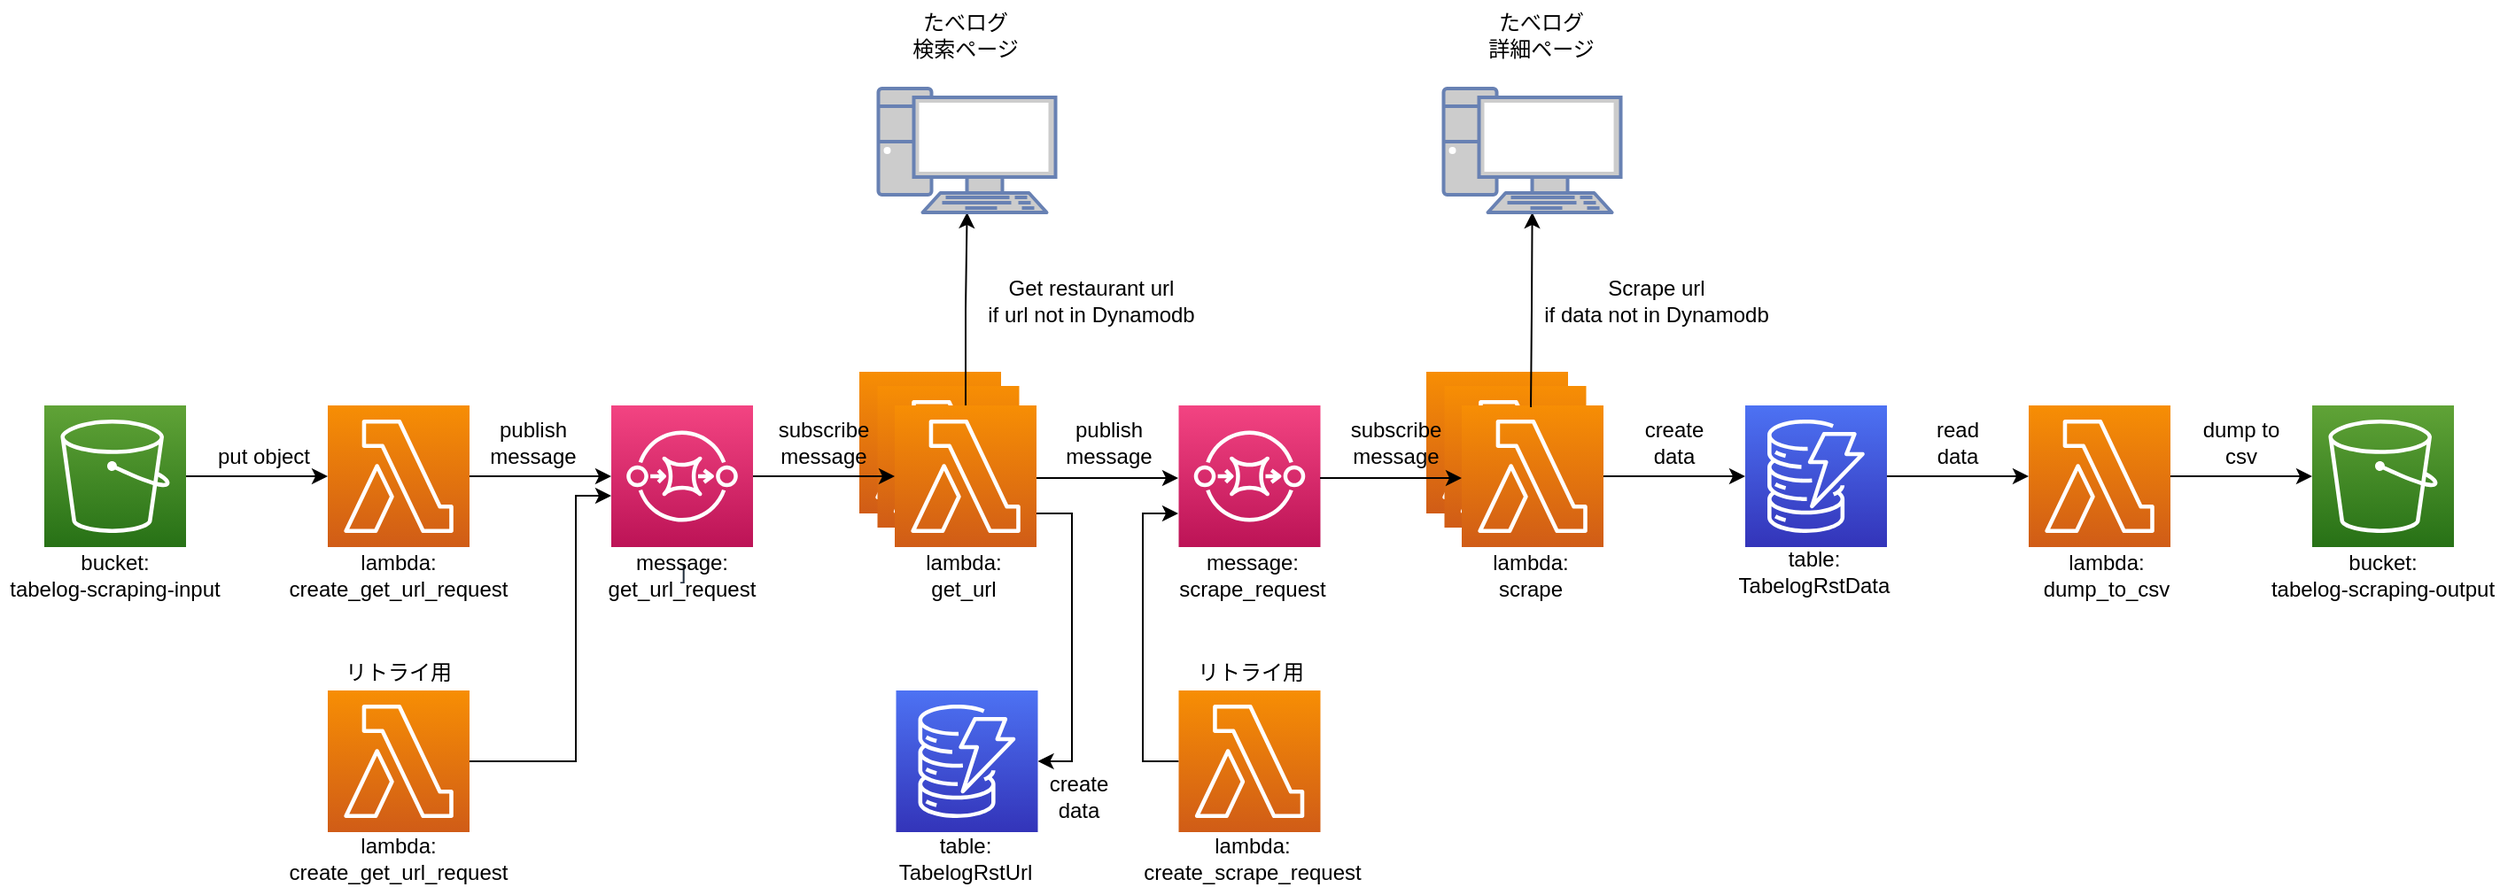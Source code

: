 <mxfile version="14.1.8" type="device"><diagram id="gE0Pvq6CPfW7kwYf1Fh8" name="ページ1"><mxGraphModel dx="1305" dy="808" grid="1" gridSize="10" guides="1" tooltips="1" connect="1" arrows="1" fold="1" page="1" pageScale="1" pageWidth="827" pageHeight="1169" math="0" shadow="0"><root><mxCell id="0"/><mxCell id="1" parent="0"/><mxCell id="PeXJZuqW35B4LDWu3843-22" value="" style="outlineConnect=0;fontColor=#232F3E;gradientColor=#F78E04;gradientDirection=north;fillColor=#D05C17;strokeColor=#ffffff;dashed=0;verticalLabelPosition=bottom;verticalAlign=top;align=center;html=1;fontSize=12;fontStyle=0;aspect=fixed;shape=mxgraph.aws4.resourceIcon;resIcon=mxgraph.aws4.lambda;" parent="1" vertex="1"><mxGeometry x="500" y="300" width="80" height="80" as="geometry"/></mxCell><mxCell id="PeXJZuqW35B4LDWu3843-21" value="" style="outlineConnect=0;fontColor=#232F3E;gradientColor=#F78E04;gradientDirection=north;fillColor=#D05C17;strokeColor=#ffffff;dashed=0;verticalLabelPosition=bottom;verticalAlign=top;align=center;html=1;fontSize=12;fontStyle=0;aspect=fixed;shape=mxgraph.aws4.resourceIcon;resIcon=mxgraph.aws4.lambda;" parent="1" vertex="1"><mxGeometry x="510.25" y="308" width="80" height="80" as="geometry"/></mxCell><mxCell id="PeXJZuqW35B4LDWu3843-13" value="" style="edgeStyle=orthogonalEdgeStyle;rounded=0;orthogonalLoop=1;jettySize=auto;html=1;" parent="1" source="PeXJZuqW35B4LDWu3843-1" target="PeXJZuqW35B4LDWu3843-3" edge="1"><mxGeometry relative="1" as="geometry"/></mxCell><mxCell id="PeXJZuqW35B4LDWu3843-1" value="" style="outlineConnect=0;fontColor=#232F3E;gradientColor=#F78E04;gradientDirection=north;fillColor=#D05C17;strokeColor=#ffffff;dashed=0;verticalLabelPosition=bottom;verticalAlign=top;align=center;html=1;fontSize=12;fontStyle=0;aspect=fixed;shape=mxgraph.aws4.resourceIcon;resIcon=mxgraph.aws4.lambda;" parent="1" vertex="1"><mxGeometry x="200" y="319" width="80" height="80" as="geometry"/></mxCell><mxCell id="Vk_Vjpfj3w23uDaVhfLg-26" style="edgeStyle=orthogonalEdgeStyle;rounded=0;orthogonalLoop=1;jettySize=auto;html=1;" edge="1" parent="1" source="PeXJZuqW35B4LDWu3843-15" target="PeXJZuqW35B4LDWu3843-2"><mxGeometry relative="1" as="geometry"><mxPoint x="630" y="500" as="targetPoint"/><mxPoint x="610" y="380" as="sourcePoint"/><Array as="points"><mxPoint x="620" y="380"/><mxPoint x="620" y="520"/></Array></mxGeometry></mxCell><mxCell id="PeXJZuqW35B4LDWu3843-2" value="" style="outlineConnect=0;fontColor=#232F3E;gradientColor=#4D72F3;gradientDirection=north;fillColor=#3334B9;strokeColor=#ffffff;dashed=0;verticalLabelPosition=bottom;verticalAlign=top;align=center;html=1;fontSize=12;fontStyle=0;aspect=fixed;shape=mxgraph.aws4.resourceIcon;resIcon=mxgraph.aws4.dynamodb;" parent="1" vertex="1"><mxGeometry x="520.75" y="480" width="80" height="80" as="geometry"/></mxCell><mxCell id="PeXJZuqW35B4LDWu3843-18" value="" style="edgeStyle=orthogonalEdgeStyle;rounded=0;orthogonalLoop=1;jettySize=auto;html=1;" parent="1" source="PeXJZuqW35B4LDWu3843-3" target="PeXJZuqW35B4LDWu3843-15" edge="1"><mxGeometry relative="1" as="geometry"/></mxCell><mxCell id="PeXJZuqW35B4LDWu3843-3" value="]" style="outlineConnect=0;fontColor=#232F3E;gradientColor=#F34482;gradientDirection=north;fillColor=#BC1356;strokeColor=#ffffff;dashed=0;verticalLabelPosition=bottom;verticalAlign=top;align=center;html=1;fontSize=12;fontStyle=0;aspect=fixed;shape=mxgraph.aws4.resourceIcon;resIcon=mxgraph.aws4.sqs;" parent="1" vertex="1"><mxGeometry x="360" y="319" width="80" height="80" as="geometry"/></mxCell><mxCell id="PeXJZuqW35B4LDWu3843-5" value="" style="edgeStyle=orthogonalEdgeStyle;rounded=0;orthogonalLoop=1;jettySize=auto;html=1;" parent="1" source="PeXJZuqW35B4LDWu3843-4" target="PeXJZuqW35B4LDWu3843-1" edge="1"><mxGeometry relative="1" as="geometry"/></mxCell><mxCell id="PeXJZuqW35B4LDWu3843-4" value="" style="outlineConnect=0;fontColor=#232F3E;gradientColor=#60A337;gradientDirection=north;fillColor=#277116;strokeColor=#ffffff;dashed=0;verticalLabelPosition=bottom;verticalAlign=top;align=center;html=1;fontSize=12;fontStyle=0;aspect=fixed;shape=mxgraph.aws4.resourceIcon;resIcon=mxgraph.aws4.s3;" parent="1" vertex="1"><mxGeometry x="40" y="319" width="80" height="80" as="geometry"/></mxCell><mxCell id="PeXJZuqW35B4LDWu3843-6" value="put object" style="text;html=1;strokeColor=none;fillColor=none;align=center;verticalAlign=middle;whiteSpace=wrap;rounded=0;" parent="1" vertex="1"><mxGeometry x="134.25" y="338" width="60" height="20" as="geometry"/></mxCell><mxCell id="PeXJZuqW35B4LDWu3843-9" value="bucket: &lt;br&gt;tabelog-scraping-input" style="text;html=1;strokeColor=none;fillColor=none;align=center;verticalAlign=middle;whiteSpace=wrap;rounded=0;" parent="1" vertex="1"><mxGeometry x="15" y="400" width="130" height="30" as="geometry"/></mxCell><mxCell id="PeXJZuqW35B4LDWu3843-12" value="lambda: &lt;br&gt;create_get_url_request" style="text;html=1;strokeColor=none;fillColor=none;align=center;verticalAlign=middle;whiteSpace=wrap;rounded=0;" parent="1" vertex="1"><mxGeometry x="194.25" y="400" width="91.5" height="30" as="geometry"/></mxCell><mxCell id="PeXJZuqW35B4LDWu3843-14" value="publish&lt;br&gt;message" style="text;html=1;strokeColor=none;fillColor=none;align=center;verticalAlign=middle;whiteSpace=wrap;rounded=0;" parent="1" vertex="1"><mxGeometry x="285.75" y="330" width="60" height="20" as="geometry"/></mxCell><mxCell id="Vk_Vjpfj3w23uDaVhfLg-6" value="" style="edgeStyle=orthogonalEdgeStyle;rounded=0;orthogonalLoop=1;jettySize=auto;html=1;" edge="1" parent="1" source="PeXJZuqW35B4LDWu3843-15" target="Vk_Vjpfj3w23uDaVhfLg-1"><mxGeometry relative="1" as="geometry"/></mxCell><mxCell id="PeXJZuqW35B4LDWu3843-15" value="" style="outlineConnect=0;fontColor=#232F3E;gradientColor=#F78E04;gradientDirection=north;fillColor=#D05C17;strokeColor=#ffffff;dashed=0;verticalLabelPosition=bottom;verticalAlign=top;align=center;html=1;fontSize=12;fontStyle=0;aspect=fixed;shape=mxgraph.aws4.resourceIcon;resIcon=mxgraph.aws4.lambda;" parent="1" vertex="1"><mxGeometry x="520" y="319" width="80" height="80" as="geometry"/></mxCell><mxCell id="PeXJZuqW35B4LDWu3843-16" value="message:&lt;br&gt;get_url_request" style="text;html=1;strokeColor=none;fillColor=none;align=center;verticalAlign=middle;whiteSpace=wrap;rounded=0;" parent="1" vertex="1"><mxGeometry x="354.25" y="400" width="91.5" height="30" as="geometry"/></mxCell><mxCell id="PeXJZuqW35B4LDWu3843-19" value="subscribe message" style="text;html=1;strokeColor=none;fillColor=none;align=center;verticalAlign=middle;whiteSpace=wrap;rounded=0;" parent="1" vertex="1"><mxGeometry x="450.25" y="330" width="60" height="20" as="geometry"/></mxCell><mxCell id="PeXJZuqW35B4LDWu3843-17" value="lambda: &lt;br&gt;get_url" style="text;html=1;strokeColor=none;fillColor=none;align=center;verticalAlign=middle;whiteSpace=wrap;rounded=0;" parent="1" vertex="1"><mxGeometry x="513.25" y="400" width="91.5" height="30" as="geometry"/></mxCell><mxCell id="PeXJZuqW35B4LDWu3843-23" value="" style="edgeStyle=orthogonalEdgeStyle;rounded=0;orthogonalLoop=1;jettySize=auto;html=1;" parent="1" edge="1"><mxGeometry relative="1" as="geometry"><mxPoint x="600" y="360" as="sourcePoint"/><mxPoint x="680" y="360" as="targetPoint"/></mxGeometry></mxCell><mxCell id="PeXJZuqW35B4LDWu3843-24" value="create&lt;br&gt;data" style="text;html=1;strokeColor=none;fillColor=none;align=center;verticalAlign=middle;whiteSpace=wrap;rounded=0;" parent="1" vertex="1"><mxGeometry x="594" y="530" width="60" height="20" as="geometry"/></mxCell><mxCell id="PeXJZuqW35B4LDWu3843-25" value="" style="outlineConnect=0;fontColor=#232F3E;gradientColor=#F78E04;gradientDirection=north;fillColor=#D05C17;strokeColor=#ffffff;dashed=0;verticalLabelPosition=bottom;verticalAlign=top;align=center;html=1;fontSize=12;fontStyle=0;aspect=fixed;shape=mxgraph.aws4.resourceIcon;resIcon=mxgraph.aws4.lambda;" parent="1" vertex="1"><mxGeometry x="820" y="300" width="80" height="80" as="geometry"/></mxCell><mxCell id="PeXJZuqW35B4LDWu3843-26" value="" style="outlineConnect=0;fontColor=#232F3E;gradientColor=#F78E04;gradientDirection=north;fillColor=#D05C17;strokeColor=#ffffff;dashed=0;verticalLabelPosition=bottom;verticalAlign=top;align=center;html=1;fontSize=12;fontStyle=0;aspect=fixed;shape=mxgraph.aws4.resourceIcon;resIcon=mxgraph.aws4.lambda;" parent="1" vertex="1"><mxGeometry x="830.25" y="308" width="80" height="80" as="geometry"/></mxCell><mxCell id="PeXJZuqW35B4LDWu3843-27" value="" style="outlineConnect=0;fontColor=#232F3E;gradientColor=#F78E04;gradientDirection=north;fillColor=#D05C17;strokeColor=#ffffff;dashed=0;verticalLabelPosition=bottom;verticalAlign=top;align=center;html=1;fontSize=12;fontStyle=0;aspect=fixed;shape=mxgraph.aws4.resourceIcon;resIcon=mxgraph.aws4.lambda;" parent="1" vertex="1"><mxGeometry x="840" y="319" width="80" height="80" as="geometry"/></mxCell><mxCell id="PeXJZuqW35B4LDWu3843-28" value="lambda: &lt;br&gt;scrape" style="text;html=1;strokeColor=none;fillColor=none;align=center;verticalAlign=middle;whiteSpace=wrap;rounded=0;" parent="1" vertex="1"><mxGeometry x="833.25" y="400" width="91.5" height="30" as="geometry"/></mxCell><mxCell id="PeXJZuqW35B4LDWu3843-29" value="table: &lt;br&gt;TabelogRstUrl" style="text;html=1;strokeColor=none;fillColor=none;align=center;verticalAlign=middle;whiteSpace=wrap;rounded=0;" parent="1" vertex="1"><mxGeometry x="494.99" y="560" width="130" height="30" as="geometry"/></mxCell><mxCell id="PeXJZuqW35B4LDWu3843-32" value="" style="outlineConnect=0;fontColor=#232F3E;gradientColor=#4D72F3;gradientDirection=north;fillColor=#3334B9;strokeColor=#ffffff;dashed=0;verticalLabelPosition=bottom;verticalAlign=top;align=center;html=1;fontSize=12;fontStyle=0;aspect=fixed;shape=mxgraph.aws4.resourceIcon;resIcon=mxgraph.aws4.dynamodb;" parent="1" vertex="1"><mxGeometry x="1000" y="319" width="80" height="80" as="geometry"/></mxCell><mxCell id="PeXJZuqW35B4LDWu3843-33" value="" style="edgeStyle=orthogonalEdgeStyle;rounded=0;orthogonalLoop=1;jettySize=auto;html=1;" parent="1" edge="1"><mxGeometry relative="1" as="geometry"><mxPoint x="920" y="359" as="sourcePoint"/><mxPoint x="1000" y="359" as="targetPoint"/></mxGeometry></mxCell><mxCell id="PeXJZuqW35B4LDWu3843-34" value="create&lt;br&gt;data" style="text;html=1;strokeColor=none;fillColor=none;align=center;verticalAlign=middle;whiteSpace=wrap;rounded=0;" parent="1" vertex="1"><mxGeometry x="929.76" y="330" width="60" height="20" as="geometry"/></mxCell><mxCell id="PeXJZuqW35B4LDWu3843-35" value="table: &lt;br&gt;TabelogRstData" style="text;html=1;strokeColor=none;fillColor=none;align=center;verticalAlign=middle;whiteSpace=wrap;rounded=0;" parent="1" vertex="1"><mxGeometry x="974" y="398" width="130" height="30" as="geometry"/></mxCell><mxCell id="Vk_Vjpfj3w23uDaVhfLg-1" value="" style="fontColor=#0066CC;verticalAlign=top;verticalLabelPosition=bottom;labelPosition=center;align=center;html=1;outlineConnect=0;fillColor=#CCCCCC;strokeColor=#6881B3;gradientColor=none;gradientDirection=north;strokeWidth=2;shape=mxgraph.networks.pc;" vertex="1" parent="1"><mxGeometry x="510.75" y="140" width="100" height="70" as="geometry"/></mxCell><mxCell id="Vk_Vjpfj3w23uDaVhfLg-4" value="たべログ&lt;br&gt;検索ページ" style="text;html=1;strokeColor=none;fillColor=none;align=center;verticalAlign=middle;whiteSpace=wrap;rounded=0;" vertex="1" parent="1"><mxGeometry x="504.87" y="90" width="110.25" height="40" as="geometry"/></mxCell><mxCell id="Vk_Vjpfj3w23uDaVhfLg-7" value="" style="edgeStyle=orthogonalEdgeStyle;rounded=0;orthogonalLoop=1;jettySize=auto;html=1;" edge="1" parent="1" target="Vk_Vjpfj3w23uDaVhfLg-8"><mxGeometry relative="1" as="geometry"><mxPoint x="879.01" y="320" as="sourcePoint"/></mxGeometry></mxCell><mxCell id="Vk_Vjpfj3w23uDaVhfLg-8" value="" style="fontColor=#0066CC;verticalAlign=top;verticalLabelPosition=bottom;labelPosition=center;align=center;html=1;outlineConnect=0;fillColor=#CCCCCC;strokeColor=#6881B3;gradientColor=none;gradientDirection=north;strokeWidth=2;shape=mxgraph.networks.pc;" vertex="1" parent="1"><mxGeometry x="829.76" y="140" width="100" height="70" as="geometry"/></mxCell><mxCell id="Vk_Vjpfj3w23uDaVhfLg-10" value="たべログ&lt;br&gt;詳細ページ" style="text;html=1;strokeColor=none;fillColor=none;align=center;verticalAlign=middle;whiteSpace=wrap;rounded=0;" vertex="1" parent="1"><mxGeometry x="829.76" y="90" width="110.25" height="40" as="geometry"/></mxCell><mxCell id="Vk_Vjpfj3w23uDaVhfLg-11" value="Get restaurant url &lt;br&gt;if url not in Dynamodb" style="text;html=1;strokeColor=none;fillColor=none;align=center;verticalAlign=middle;whiteSpace=wrap;rounded=0;" vertex="1" parent="1"><mxGeometry x="560.5" y="240" width="139.5" height="40" as="geometry"/></mxCell><mxCell id="Vk_Vjpfj3w23uDaVhfLg-12" value="" style="outlineConnect=0;fontColor=#232F3E;gradientColor=#F34482;gradientDirection=north;fillColor=#BC1356;strokeColor=#ffffff;dashed=0;verticalLabelPosition=bottom;verticalAlign=top;align=center;html=1;fontSize=12;fontStyle=0;aspect=fixed;shape=mxgraph.aws4.resourceIcon;resIcon=mxgraph.aws4.sqs;" vertex="1" parent="1"><mxGeometry x="680.25" y="319" width="80" height="80" as="geometry"/></mxCell><mxCell id="Vk_Vjpfj3w23uDaVhfLg-16" style="edgeStyle=orthogonalEdgeStyle;rounded=0;orthogonalLoop=1;jettySize=auto;html=1;" edge="1" parent="1" source="Vk_Vjpfj3w23uDaVhfLg-13" target="PeXJZuqW35B4LDWu3843-3"><mxGeometry relative="1" as="geometry"><mxPoint x="320" y="360" as="targetPoint"/><Array as="points"><mxPoint x="340" y="520"/><mxPoint x="340" y="370"/></Array></mxGeometry></mxCell><mxCell id="Vk_Vjpfj3w23uDaVhfLg-13" value="" style="outlineConnect=0;fontColor=#232F3E;gradientColor=#F78E04;gradientDirection=north;fillColor=#D05C17;strokeColor=#ffffff;dashed=0;verticalLabelPosition=bottom;verticalAlign=top;align=center;html=1;fontSize=12;fontStyle=0;aspect=fixed;shape=mxgraph.aws4.resourceIcon;resIcon=mxgraph.aws4.lambda;" vertex="1" parent="1"><mxGeometry x="200" y="480" width="80" height="80" as="geometry"/></mxCell><mxCell id="Vk_Vjpfj3w23uDaVhfLg-14" value="lambda: &lt;br&gt;create_get_url_request" style="text;html=1;strokeColor=none;fillColor=none;align=center;verticalAlign=middle;whiteSpace=wrap;rounded=0;" vertex="1" parent="1"><mxGeometry x="194.25" y="560" width="91.5" height="30" as="geometry"/></mxCell><mxCell id="Vk_Vjpfj3w23uDaVhfLg-15" value="リトライ用" style="text;html=1;strokeColor=none;fillColor=none;align=center;verticalAlign=middle;whiteSpace=wrap;rounded=0;" vertex="1" parent="1"><mxGeometry x="184.87" y="450" width="110.25" height="40" as="geometry"/></mxCell><mxCell id="Vk_Vjpfj3w23uDaVhfLg-30" value="" style="edgeStyle=orthogonalEdgeStyle;rounded=0;orthogonalLoop=1;jettySize=auto;html=1;" edge="1" parent="1" source="Vk_Vjpfj3w23uDaVhfLg-17"><mxGeometry relative="1" as="geometry"><mxPoint x="680" y="380" as="targetPoint"/><Array as="points"><mxPoint x="660" y="520"/><mxPoint x="660" y="380"/></Array></mxGeometry></mxCell><mxCell id="Vk_Vjpfj3w23uDaVhfLg-17" value="" style="outlineConnect=0;fontColor=#232F3E;gradientColor=#F78E04;gradientDirection=north;fillColor=#D05C17;strokeColor=#ffffff;dashed=0;verticalLabelPosition=bottom;verticalAlign=top;align=center;html=1;fontSize=12;fontStyle=0;aspect=fixed;shape=mxgraph.aws4.resourceIcon;resIcon=mxgraph.aws4.lambda;" vertex="1" parent="1"><mxGeometry x="680.25" y="480" width="80" height="80" as="geometry"/></mxCell><mxCell id="Vk_Vjpfj3w23uDaVhfLg-18" value="lambda: &lt;br&gt;create_scrape_request" style="text;html=1;strokeColor=none;fillColor=none;align=center;verticalAlign=middle;whiteSpace=wrap;rounded=0;" vertex="1" parent="1"><mxGeometry x="675.5" y="560" width="91.5" height="30" as="geometry"/></mxCell><mxCell id="Vk_Vjpfj3w23uDaVhfLg-21" value="message:&lt;br&gt;scrape_request" style="text;html=1;strokeColor=none;fillColor=none;align=center;verticalAlign=middle;whiteSpace=wrap;rounded=0;" vertex="1" parent="1"><mxGeometry x="675.5" y="400" width="91.5" height="30" as="geometry"/></mxCell><mxCell id="Vk_Vjpfj3w23uDaVhfLg-22" value="" style="edgeStyle=orthogonalEdgeStyle;rounded=0;orthogonalLoop=1;jettySize=auto;html=1;" edge="1" parent="1"><mxGeometry relative="1" as="geometry"><mxPoint x="760" y="360" as="sourcePoint"/><mxPoint x="840" y="360" as="targetPoint"/></mxGeometry></mxCell><mxCell id="Vk_Vjpfj3w23uDaVhfLg-23" value="subscribe message" style="text;html=1;strokeColor=none;fillColor=none;align=center;verticalAlign=middle;whiteSpace=wrap;rounded=0;" vertex="1" parent="1"><mxGeometry x="773.25" y="330" width="60" height="20" as="geometry"/></mxCell><mxCell id="Vk_Vjpfj3w23uDaVhfLg-27" value="publish&lt;br&gt;message" style="text;html=1;strokeColor=none;fillColor=none;align=center;verticalAlign=middle;whiteSpace=wrap;rounded=0;" vertex="1" parent="1"><mxGeometry x="610.75" y="330" width="60" height="20" as="geometry"/></mxCell><mxCell id="Vk_Vjpfj3w23uDaVhfLg-28" value="リトライ用" style="text;html=1;strokeColor=none;fillColor=none;align=center;verticalAlign=middle;whiteSpace=wrap;rounded=0;" vertex="1" parent="1"><mxGeometry x="666.12" y="450" width="110.25" height="40" as="geometry"/></mxCell><mxCell id="Vk_Vjpfj3w23uDaVhfLg-31" value="" style="outlineConnect=0;fontColor=#232F3E;gradientColor=#60A337;gradientDirection=north;fillColor=#277116;strokeColor=#ffffff;dashed=0;verticalLabelPosition=bottom;verticalAlign=top;align=center;html=1;fontSize=12;fontStyle=0;aspect=fixed;shape=mxgraph.aws4.resourceIcon;resIcon=mxgraph.aws4.s3;" vertex="1" parent="1"><mxGeometry x="1320" y="319" width="80" height="80" as="geometry"/></mxCell><mxCell id="Vk_Vjpfj3w23uDaVhfLg-32" value="bucket: &lt;br&gt;tabelog-scraping-output" style="text;html=1;strokeColor=none;fillColor=none;align=center;verticalAlign=middle;whiteSpace=wrap;rounded=0;" vertex="1" parent="1"><mxGeometry x="1295" y="400" width="130" height="30" as="geometry"/></mxCell><mxCell id="Vk_Vjpfj3w23uDaVhfLg-33" value="" style="edgeStyle=orthogonalEdgeStyle;rounded=0;orthogonalLoop=1;jettySize=auto;html=1;" edge="1" parent="1"><mxGeometry relative="1" as="geometry"><mxPoint x="1080" y="359" as="sourcePoint"/><mxPoint x="1160" y="359" as="targetPoint"/></mxGeometry></mxCell><mxCell id="Vk_Vjpfj3w23uDaVhfLg-34" value="read&lt;br&gt;data" style="text;html=1;strokeColor=none;fillColor=none;align=center;verticalAlign=middle;whiteSpace=wrap;rounded=0;" vertex="1" parent="1"><mxGeometry x="1089.76" y="330" width="60" height="20" as="geometry"/></mxCell><mxCell id="Vk_Vjpfj3w23uDaVhfLg-35" value="" style="outlineConnect=0;fontColor=#232F3E;gradientColor=#F78E04;gradientDirection=north;fillColor=#D05C17;strokeColor=#ffffff;dashed=0;verticalLabelPosition=bottom;verticalAlign=top;align=center;html=1;fontSize=12;fontStyle=0;aspect=fixed;shape=mxgraph.aws4.resourceIcon;resIcon=mxgraph.aws4.lambda;" vertex="1" parent="1"><mxGeometry x="1160" y="319" width="80" height="80" as="geometry"/></mxCell><mxCell id="Vk_Vjpfj3w23uDaVhfLg-36" value="" style="edgeStyle=orthogonalEdgeStyle;rounded=0;orthogonalLoop=1;jettySize=auto;html=1;" edge="1" parent="1"><mxGeometry relative="1" as="geometry"><mxPoint x="1240" y="359" as="sourcePoint"/><mxPoint x="1320" y="359" as="targetPoint"/></mxGeometry></mxCell><mxCell id="Vk_Vjpfj3w23uDaVhfLg-37" value="dump to&lt;br&gt;csv" style="text;html=1;strokeColor=none;fillColor=none;align=center;verticalAlign=middle;whiteSpace=wrap;rounded=0;" vertex="1" parent="1"><mxGeometry x="1249.76" y="330" width="60" height="20" as="geometry"/></mxCell><mxCell id="Vk_Vjpfj3w23uDaVhfLg-38" value="lambda: &lt;br&gt;dump_to_csv" style="text;html=1;strokeColor=none;fillColor=none;align=center;verticalAlign=middle;whiteSpace=wrap;rounded=0;" vertex="1" parent="1"><mxGeometry x="1158.26" y="400" width="91.5" height="30" as="geometry"/></mxCell><mxCell id="Vk_Vjpfj3w23uDaVhfLg-39" value="Scrape url &lt;br&gt;if data not in Dynamodb" style="text;html=1;strokeColor=none;fillColor=none;align=center;verticalAlign=middle;whiteSpace=wrap;rounded=0;" vertex="1" parent="1"><mxGeometry x="879.51" y="240" width="140.49" height="40" as="geometry"/></mxCell></root></mxGraphModel></diagram></mxfile>